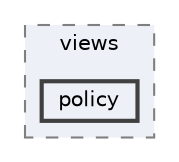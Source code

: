 digraph "resources/views/policy"
{
 // LATEX_PDF_SIZE
  bgcolor="transparent";
  edge [fontname=Helvetica,fontsize=10,labelfontname=Helvetica,labelfontsize=10];
  node [fontname=Helvetica,fontsize=10,shape=box,height=0.2,width=0.4];
  compound=true
  subgraph clusterdir_5794a73405254976eadeaaaebebc79b6 {
    graph [ bgcolor="#edf0f7", pencolor="grey50", label="views", fontname=Helvetica,fontsize=10 style="filled,dashed", URL="dir_5794a73405254976eadeaaaebebc79b6.html",tooltip=""]
  dir_df5ebcda78cead5d939ad494e5bda70b [label="policy", fillcolor="#edf0f7", color="grey25", style="filled,bold", URL="dir_df5ebcda78cead5d939ad494e5bda70b.html",tooltip=""];
  }
}
